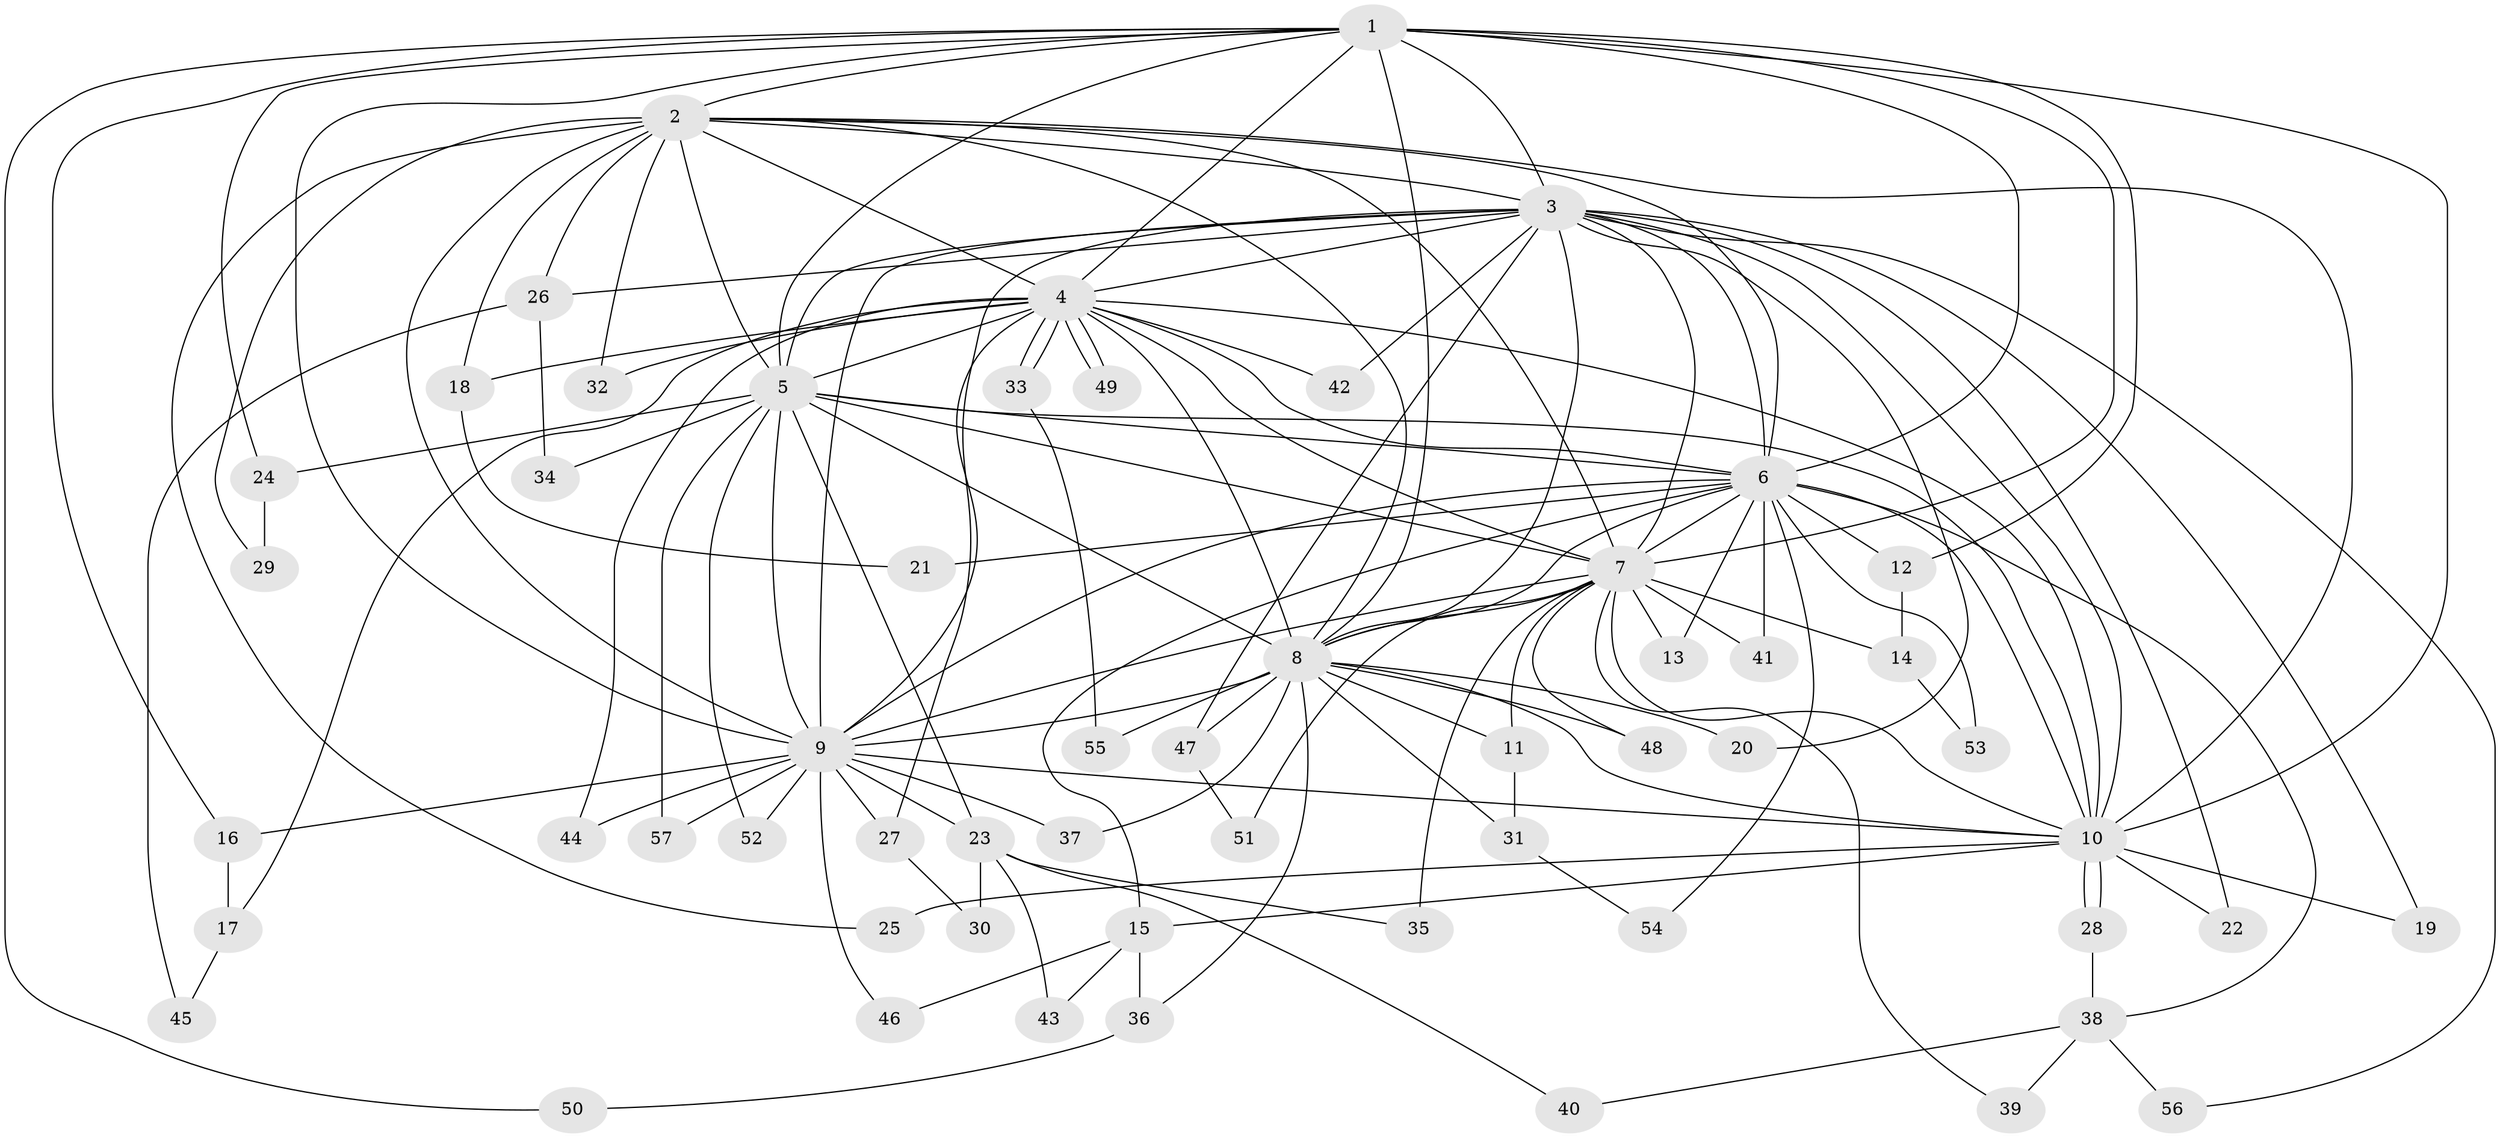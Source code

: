 // Generated by graph-tools (version 1.1) at 2025/25/03/09/25 03:25:38]
// undirected, 57 vertices, 139 edges
graph export_dot {
graph [start="1"]
  node [color=gray90,style=filled];
  1;
  2;
  3;
  4;
  5;
  6;
  7;
  8;
  9;
  10;
  11;
  12;
  13;
  14;
  15;
  16;
  17;
  18;
  19;
  20;
  21;
  22;
  23;
  24;
  25;
  26;
  27;
  28;
  29;
  30;
  31;
  32;
  33;
  34;
  35;
  36;
  37;
  38;
  39;
  40;
  41;
  42;
  43;
  44;
  45;
  46;
  47;
  48;
  49;
  50;
  51;
  52;
  53;
  54;
  55;
  56;
  57;
  1 -- 2;
  1 -- 3;
  1 -- 4;
  1 -- 5;
  1 -- 6;
  1 -- 7;
  1 -- 8;
  1 -- 9;
  1 -- 10;
  1 -- 12;
  1 -- 16;
  1 -- 24;
  1 -- 50;
  2 -- 3;
  2 -- 4;
  2 -- 5;
  2 -- 6;
  2 -- 7;
  2 -- 8;
  2 -- 9;
  2 -- 10;
  2 -- 18;
  2 -- 25;
  2 -- 26;
  2 -- 29;
  2 -- 32;
  3 -- 4;
  3 -- 5;
  3 -- 6;
  3 -- 7;
  3 -- 8;
  3 -- 9;
  3 -- 10;
  3 -- 19;
  3 -- 20;
  3 -- 22;
  3 -- 26;
  3 -- 27;
  3 -- 42;
  3 -- 47;
  3 -- 56;
  4 -- 5;
  4 -- 6;
  4 -- 7;
  4 -- 8;
  4 -- 9;
  4 -- 10;
  4 -- 17;
  4 -- 18;
  4 -- 32;
  4 -- 33;
  4 -- 33;
  4 -- 42;
  4 -- 44;
  4 -- 49;
  4 -- 49;
  5 -- 6;
  5 -- 7;
  5 -- 8;
  5 -- 9;
  5 -- 10;
  5 -- 23;
  5 -- 24;
  5 -- 34;
  5 -- 52;
  5 -- 57;
  6 -- 7;
  6 -- 8;
  6 -- 9;
  6 -- 10;
  6 -- 12;
  6 -- 13;
  6 -- 15;
  6 -- 21;
  6 -- 38;
  6 -- 41;
  6 -- 53;
  6 -- 54;
  7 -- 8;
  7 -- 9;
  7 -- 10;
  7 -- 11;
  7 -- 13;
  7 -- 14;
  7 -- 35;
  7 -- 39;
  7 -- 41;
  7 -- 48;
  7 -- 51;
  8 -- 9;
  8 -- 10;
  8 -- 11;
  8 -- 20;
  8 -- 31;
  8 -- 36;
  8 -- 37;
  8 -- 47;
  8 -- 48;
  8 -- 55;
  9 -- 10;
  9 -- 16;
  9 -- 23;
  9 -- 27;
  9 -- 37;
  9 -- 44;
  9 -- 46;
  9 -- 52;
  9 -- 57;
  10 -- 15;
  10 -- 19;
  10 -- 22;
  10 -- 25;
  10 -- 28;
  10 -- 28;
  11 -- 31;
  12 -- 14;
  14 -- 53;
  15 -- 36;
  15 -- 43;
  15 -- 46;
  16 -- 17;
  17 -- 45;
  18 -- 21;
  23 -- 30;
  23 -- 35;
  23 -- 40;
  23 -- 43;
  24 -- 29;
  26 -- 34;
  26 -- 45;
  27 -- 30;
  28 -- 38;
  31 -- 54;
  33 -- 55;
  36 -- 50;
  38 -- 39;
  38 -- 40;
  38 -- 56;
  47 -- 51;
}
